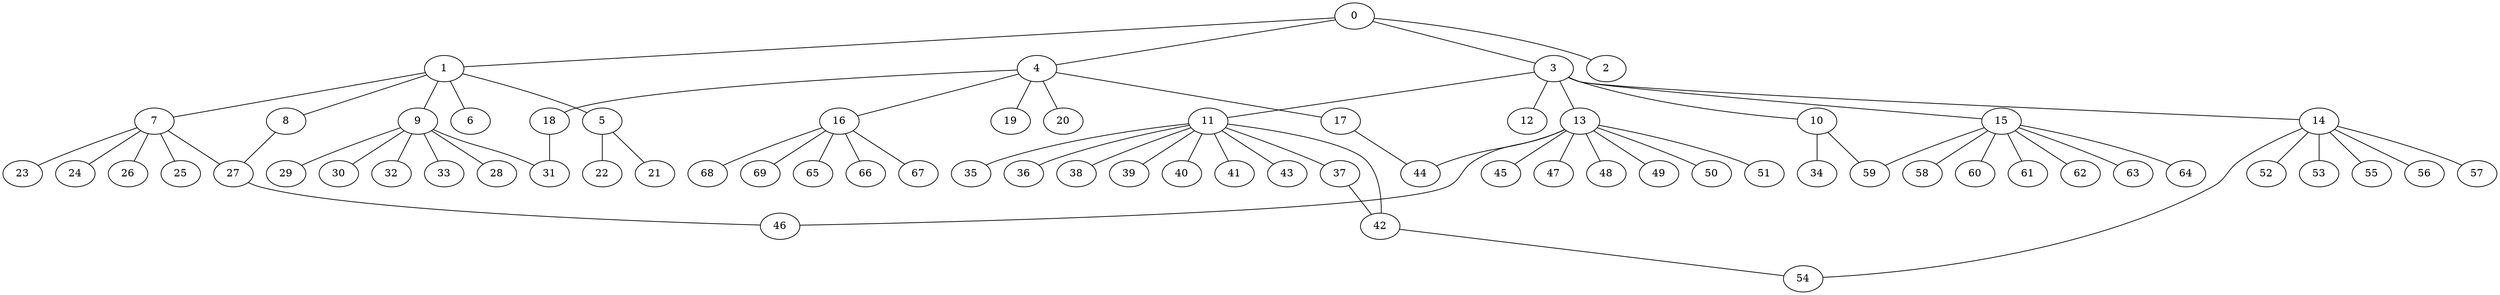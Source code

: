 
graph graphname {
    0 -- 1
0 -- 2
0 -- 3
0 -- 4
1 -- 5
1 -- 6
1 -- 7
1 -- 8
1 -- 9
3 -- 10
3 -- 11
3 -- 12
3 -- 13
3 -- 14
3 -- 15
4 -- 16
4 -- 17
4 -- 18
4 -- 19
4 -- 20
5 -- 21
5 -- 22
7 -- 24
7 -- 26
7 -- 25
7 -- 23
7 -- 27
8 -- 27
9 -- 32
9 -- 33
9 -- 28
9 -- 29
9 -- 30
9 -- 31
10 -- 34
10 -- 59
11 -- 35
11 -- 36
11 -- 37
11 -- 38
11 -- 39
11 -- 40
11 -- 41
11 -- 42
11 -- 43
13 -- 44
13 -- 45
13 -- 46
13 -- 47
13 -- 48
13 -- 49
13 -- 50
13 -- 51
14 -- 52
14 -- 53
14 -- 54
14 -- 55
14 -- 56
14 -- 57
15 -- 64
15 -- 58
15 -- 59
15 -- 60
15 -- 61
15 -- 62
15 -- 63
16 -- 65
16 -- 66
16 -- 67
16 -- 68
16 -- 69
17 -- 44
18 -- 31
27 -- 46
37 -- 42
42 -- 54

}

